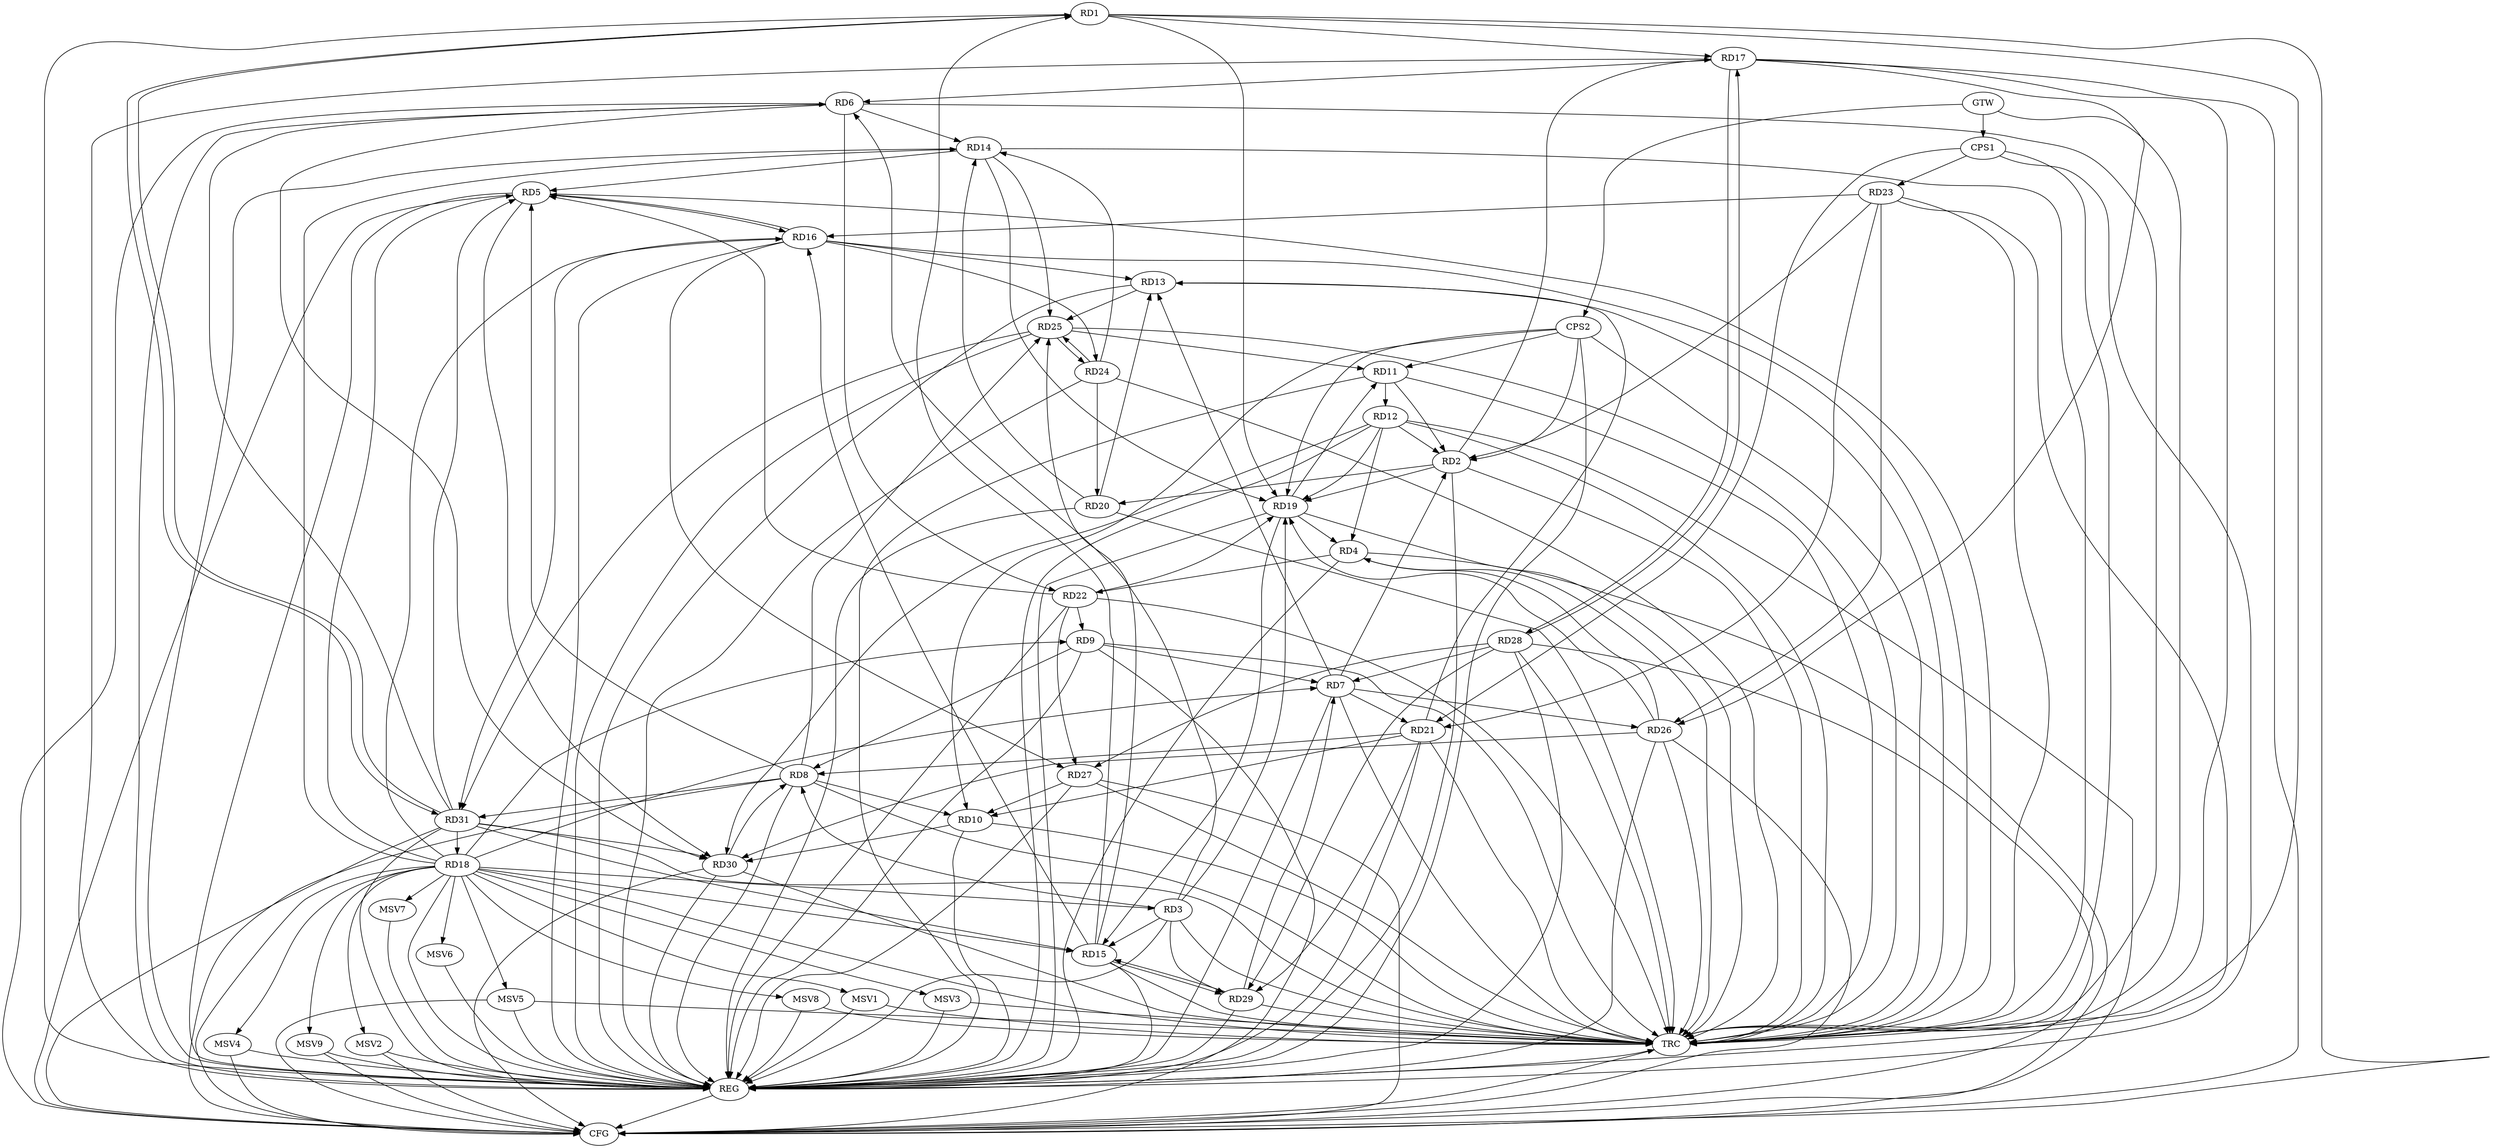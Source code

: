 strict digraph G {
  RD1 [ label="RD1" ];
  RD2 [ label="RD2" ];
  RD3 [ label="RD3" ];
  RD4 [ label="RD4" ];
  RD5 [ label="RD5" ];
  RD6 [ label="RD6" ];
  RD7 [ label="RD7" ];
  RD8 [ label="RD8" ];
  RD9 [ label="RD9" ];
  RD10 [ label="RD10" ];
  RD11 [ label="RD11" ];
  RD12 [ label="RD12" ];
  RD13 [ label="RD13" ];
  RD14 [ label="RD14" ];
  RD15 [ label="RD15" ];
  RD16 [ label="RD16" ];
  RD17 [ label="RD17" ];
  RD18 [ label="RD18" ];
  RD19 [ label="RD19" ];
  RD20 [ label="RD20" ];
  RD21 [ label="RD21" ];
  RD22 [ label="RD22" ];
  RD23 [ label="RD23" ];
  RD24 [ label="RD24" ];
  RD25 [ label="RD25" ];
  RD26 [ label="RD26" ];
  RD27 [ label="RD27" ];
  RD28 [ label="RD28" ];
  RD29 [ label="RD29" ];
  RD30 [ label="RD30" ];
  RD31 [ label="RD31" ];
  CPS1 [ label="CPS1" ];
  CPS2 [ label="CPS2" ];
  GTW [ label="GTW" ];
  REG [ label="REG" ];
  CFG [ label="CFG" ];
  TRC [ label="TRC" ];
  MSV1 [ label="MSV1" ];
  MSV2 [ label="MSV2" ];
  MSV3 [ label="MSV3" ];
  MSV4 [ label="MSV4" ];
  MSV5 [ label="MSV5" ];
  MSV6 [ label="MSV6" ];
  MSV7 [ label="MSV7" ];
  MSV8 [ label="MSV8" ];
  MSV9 [ label="MSV9" ];
  RD15 -> RD1;
  RD1 -> RD17;
  RD1 -> RD19;
  RD1 -> RD31;
  RD31 -> RD1;
  RD7 -> RD2;
  RD11 -> RD2;
  RD12 -> RD2;
  RD2 -> RD17;
  RD2 -> RD19;
  RD2 -> RD20;
  RD23 -> RD2;
  RD3 -> RD6;
  RD3 -> RD8;
  RD3 -> RD15;
  RD18 -> RD3;
  RD3 -> RD19;
  RD3 -> RD29;
  RD12 -> RD4;
  RD19 -> RD4;
  RD4 -> RD22;
  RD26 -> RD4;
  RD8 -> RD5;
  RD14 -> RD5;
  RD5 -> RD16;
  RD16 -> RD5;
  RD18 -> RD5;
  RD22 -> RD5;
  RD5 -> RD30;
  RD31 -> RD5;
  RD6 -> RD14;
  RD17 -> RD6;
  RD6 -> RD22;
  RD6 -> RD30;
  RD31 -> RD6;
  RD9 -> RD7;
  RD7 -> RD13;
  RD18 -> RD7;
  RD7 -> RD21;
  RD7 -> RD26;
  RD28 -> RD7;
  RD29 -> RD7;
  RD9 -> RD8;
  RD8 -> RD10;
  RD21 -> RD8;
  RD8 -> RD25;
  RD30 -> RD8;
  RD8 -> RD31;
  RD18 -> RD9;
  RD22 -> RD9;
  RD21 -> RD10;
  RD27 -> RD10;
  RD10 -> RD30;
  RD11 -> RD12;
  RD19 -> RD11;
  RD25 -> RD11;
  RD12 -> RD19;
  RD12 -> RD30;
  RD16 -> RD13;
  RD20 -> RD13;
  RD21 -> RD13;
  RD13 -> RD25;
  RD18 -> RD14;
  RD14 -> RD19;
  RD20 -> RD14;
  RD24 -> RD14;
  RD14 -> RD25;
  RD15 -> RD16;
  RD18 -> RD15;
  RD19 -> RD15;
  RD15 -> RD25;
  RD15 -> RD29;
  RD29 -> RD15;
  RD31 -> RD15;
  RD18 -> RD16;
  RD23 -> RD16;
  RD16 -> RD24;
  RD16 -> RD27;
  RD16 -> RD31;
  RD17 -> RD26;
  RD17 -> RD28;
  RD28 -> RD17;
  RD31 -> RD18;
  RD22 -> RD19;
  RD26 -> RD19;
  RD24 -> RD20;
  RD23 -> RD21;
  RD21 -> RD29;
  RD22 -> RD27;
  RD23 -> RD26;
  RD24 -> RD25;
  RD25 -> RD24;
  RD25 -> RD31;
  RD26 -> RD30;
  RD28 -> RD27;
  RD28 -> RD29;
  RD31 -> RD30;
  CPS1 -> RD23;
  CPS1 -> RD21;
  CPS2 -> RD11;
  CPS2 -> RD19;
  CPS2 -> RD10;
  CPS2 -> RD2;
  GTW -> CPS1;
  GTW -> CPS2;
  RD1 -> REG;
  RD2 -> REG;
  RD3 -> REG;
  RD4 -> REG;
  RD5 -> REG;
  RD6 -> REG;
  RD7 -> REG;
  RD8 -> REG;
  RD9 -> REG;
  RD10 -> REG;
  RD11 -> REG;
  RD12 -> REG;
  RD13 -> REG;
  RD14 -> REG;
  RD15 -> REG;
  RD16 -> REG;
  RD17 -> REG;
  RD18 -> REG;
  RD19 -> REG;
  RD20 -> REG;
  RD21 -> REG;
  RD22 -> REG;
  RD23 -> REG;
  RD24 -> REG;
  RD25 -> REG;
  RD26 -> REG;
  RD27 -> REG;
  RD28 -> REG;
  RD29 -> REG;
  RD30 -> REG;
  RD31 -> REG;
  CPS1 -> REG;
  CPS2 -> REG;
  RD4 -> CFG;
  RD17 -> CFG;
  RD28 -> CFG;
  RD6 -> CFG;
  RD8 -> CFG;
  RD1 -> CFG;
  RD26 -> CFG;
  RD12 -> CFG;
  RD31 -> CFG;
  RD5 -> CFG;
  RD30 -> CFG;
  RD18 -> CFG;
  RD27 -> CFG;
  RD9 -> CFG;
  REG -> CFG;
  RD1 -> TRC;
  RD2 -> TRC;
  RD3 -> TRC;
  RD4 -> TRC;
  RD5 -> TRC;
  RD6 -> TRC;
  RD7 -> TRC;
  RD8 -> TRC;
  RD9 -> TRC;
  RD10 -> TRC;
  RD11 -> TRC;
  RD12 -> TRC;
  RD13 -> TRC;
  RD14 -> TRC;
  RD15 -> TRC;
  RD16 -> TRC;
  RD17 -> TRC;
  RD18 -> TRC;
  RD19 -> TRC;
  RD20 -> TRC;
  RD21 -> TRC;
  RD22 -> TRC;
  RD23 -> TRC;
  RD24 -> TRC;
  RD25 -> TRC;
  RD26 -> TRC;
  RD27 -> TRC;
  RD28 -> TRC;
  RD29 -> TRC;
  RD30 -> TRC;
  RD31 -> TRC;
  CPS1 -> TRC;
  CPS2 -> TRC;
  GTW -> TRC;
  CFG -> TRC;
  TRC -> REG;
  RD18 -> MSV1;
  MSV1 -> REG;
  MSV1 -> TRC;
  RD18 -> MSV2;
  MSV2 -> REG;
  MSV2 -> CFG;
  RD18 -> MSV3;
  RD18 -> MSV4;
  MSV3 -> REG;
  MSV3 -> TRC;
  MSV4 -> REG;
  MSV4 -> CFG;
  RD18 -> MSV5;
  RD18 -> MSV6;
  MSV5 -> REG;
  MSV5 -> TRC;
  MSV5 -> CFG;
  MSV6 -> REG;
  RD18 -> MSV7;
  MSV7 -> REG;
  RD18 -> MSV8;
  MSV8 -> REG;
  MSV8 -> TRC;
  RD18 -> MSV9;
  MSV9 -> REG;
  MSV9 -> CFG;
}
